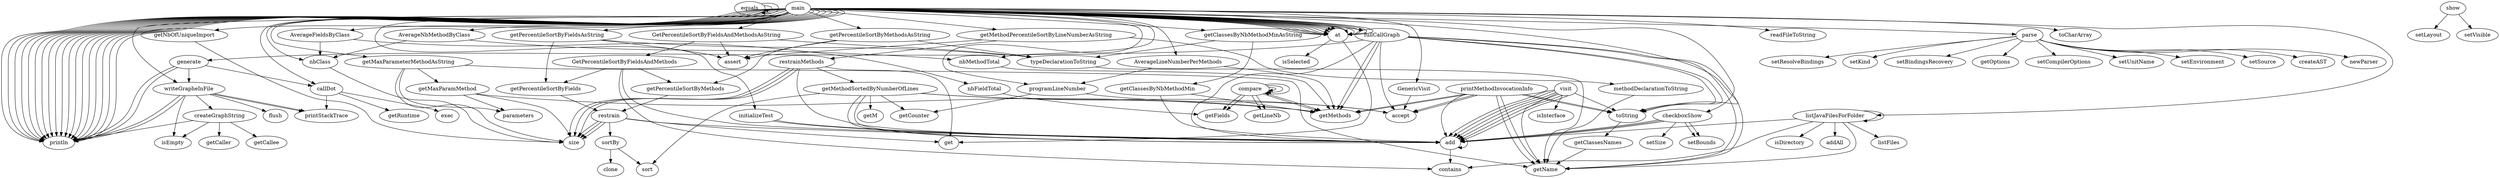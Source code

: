 digraph{
equals -> equals
equals -> equals
createGraphString -> isEmpty
createGraphString -> println
createGraphString -> getCaller
createGraphString -> getCallee
writeGrapheInFile -> createGraphString
writeGrapheInFile -> isEmpty
writeGrapheInFile -> println
writeGrapheInFile -> printStackTrace
writeGrapheInFile -> printStackTrace
writeGrapheInFile -> println
writeGrapheInFile -> flush
initializeTest -> add
initializeTest -> add
callDot -> getRuntime
callDot -> exec
callDot -> printStackTrace
generate -> println
generate -> writeGrapheInFile
generate -> println
generate -> callDot
main -> println
main -> println
main -> initializeTest
main -> println
main -> writeGrapheInFile
main -> println
main -> callDot
add -> contains
add -> add
compare -> compare
compare -> getLineNb
compare -> getLineNb
visit -> isInterface
visit -> add
visit -> add
visit -> add
visit -> toString
visit -> getName
nbClass -> size
getClassesNames -> getName
programLineNumber -> accept
programLineNumber -> getCounter
nbMethodTotal -> getMethods
getNbOfUniqueImport -> size
AverageNbMethodByClass -> nbMethodTotal
AverageNbMethodByClass -> nbClass
AverageLineNumberPerMethods -> getMethods
AverageLineNumberPerMethods -> programLineNumber
AverageFieldsByClass -> nbFieldTotal
AverageFieldsByClass -> nbClass
nbFieldTotal -> getFields
getPercentileSortByMethodsAsString -> assert
getPercentileSortByMethodsAsString -> typeDeclarationToString
getPercentileSortByMethodsAsString -> getPercentileSortByMethods
getPercentileSortByFieldsAsString -> assert
getPercentileSortByFieldsAsString -> typeDeclarationToString
getPercentileSortByFieldsAsString -> getPercentileSortByFields
getPercentileSortByMethods -> restrain
getPercentileSortByFields -> restrain
restrain -> sortBy
restrain -> size
restrain -> size
restrain -> size
restrain -> add
restrain -> get
sortBy -> clone
sortBy -> sort
typeDeclarationToString -> getName
GetPercentileSortByFieldsAndMethodsAsString -> assert
GetPercentileSortByFieldsAndMethodsAsString -> typeDeclarationToString
GetPercentileSortByFieldsAndMethodsAsString -> GetPercentileSortByFieldsAndMethods
GetPercentileSortByFieldsAndMethods -> getPercentileSortByMethods
GetPercentileSortByFieldsAndMethods -> getPercentileSortByFields
GetPercentileSortByFieldsAndMethods -> contains
GetPercentileSortByFieldsAndMethods -> add
getClassesByNbMethodMinAsString -> typeDeclarationToString
getClassesByNbMethodMinAsString -> getClassesByNbMethodMin
getClassesByNbMethodMin -> getMethods
getClassesByNbMethodMin -> add
getMethodPercentileSortByLineNumberAsString -> assert
getMethodPercentileSortByLineNumberAsString -> methodDeclarationToString
getMethodPercentileSortByLineNumberAsString -> restrainMethods
restrainMethods -> getMethodSortedByNumberOfLines
restrainMethods -> size
restrainMethods -> size
restrainMethods -> size
restrainMethods -> add
restrainMethods -> get
getMethodSortedByNumberOfLines -> getMethods
getMethodSortedByNumberOfLines -> accept
getMethodSortedByNumberOfLines -> add
getMethodSortedByNumberOfLines -> getCounter
getMethodSortedByNumberOfLines -> sort
getMethodSortedByNumberOfLines -> add
getMethodSortedByNumberOfLines -> getM
methodDeclarationToString -> getName
getMaxParameterMethodAsString -> getMaxParamMethod
getMaxParameterMethodAsString -> size
getMaxParameterMethodAsString -> parameters
getMaxParameterMethodAsString -> getName
getMaxParamMethod -> getMethods
getMaxParamMethod -> size
getMaxParamMethod -> parameters
fullCallGraph -> getMethods
fullCallGraph -> accept
fullCallGraph -> getMethods
fullCallGraph -> toString
fullCallGraph -> getName
fullCallGraph -> toString
fullCallGraph -> getName
fullCallGraph -> add
fullCallGraph -> generate
toString -> getClassesNames
checkboxShow -> setBounds
checkboxShow -> add
checkboxShow -> setBounds
checkboxShow -> add
checkboxShow -> add
checkboxShow -> setSize
show -> setLayout
show -> setVisible
at -> isSelected
at -> get
visit -> add
visit -> add
main -> listJavaFilesForFolder
main -> checkboxShow
main -> readFileToString
main -> parse
main -> toCharArray
main -> GenericVisit
main -> at
main -> println
main -> toString
main -> at
main -> println
main -> nbClass
main -> at
main -> println
main -> nbMethodTotal
main -> at
main -> println
main -> AverageNbMethodByClass
main -> at
main -> println
main -> AverageFieldsByClass
main -> at
main -> println
main -> getNbOfUniqueImport
main -> at
main -> println
main -> getPercentileSortByFieldsAsString
main -> at
main -> println
main -> getPercentileSortByMethodsAsString
main -> at
main -> println
main -> GetPercentileSortByFieldsAndMethodsAsString
main -> at
main -> println
main -> getClassesByNbMethodMinAsString
main -> at
main -> println
main -> getMaxParameterMethodAsString
main -> at
main -> println
main -> programLineNumber
main -> at
main -> println
main -> AverageLineNumberPerMethods
main -> at
main -> println
main -> getMethodPercentileSortByLineNumberAsString
main -> fullCallGraph
listJavaFilesForFolder -> listFiles
listJavaFilesForFolder -> isDirectory
listJavaFilesForFolder -> addAll
listJavaFilesForFolder -> listJavaFilesForFolder
listJavaFilesForFolder -> contains
listJavaFilesForFolder -> getName
listJavaFilesForFolder -> add
parse -> newParser
parse -> setResolveBindings
parse -> setKind
parse -> setBindingsRecovery
parse -> getOptions
parse -> setCompilerOptions
parse -> setUnitName
parse -> setEnvironment
parse -> setSource
parse -> createAST
printMethodInvocationInfo -> accept
printMethodInvocationInfo -> getMethods
printMethodInvocationInfo -> accept
printMethodInvocationInfo -> getMethods
printMethodInvocationInfo -> toString
printMethodInvocationInfo -> getName
printMethodInvocationInfo -> toString
printMethodInvocationInfo -> getName
printMethodInvocationInfo -> add
GenericVisit -> accept
compare -> compare
compare -> getMethods
compare -> getMethods
compare -> compare
compare -> getFields
compare -> getFields
visit -> add

 }
